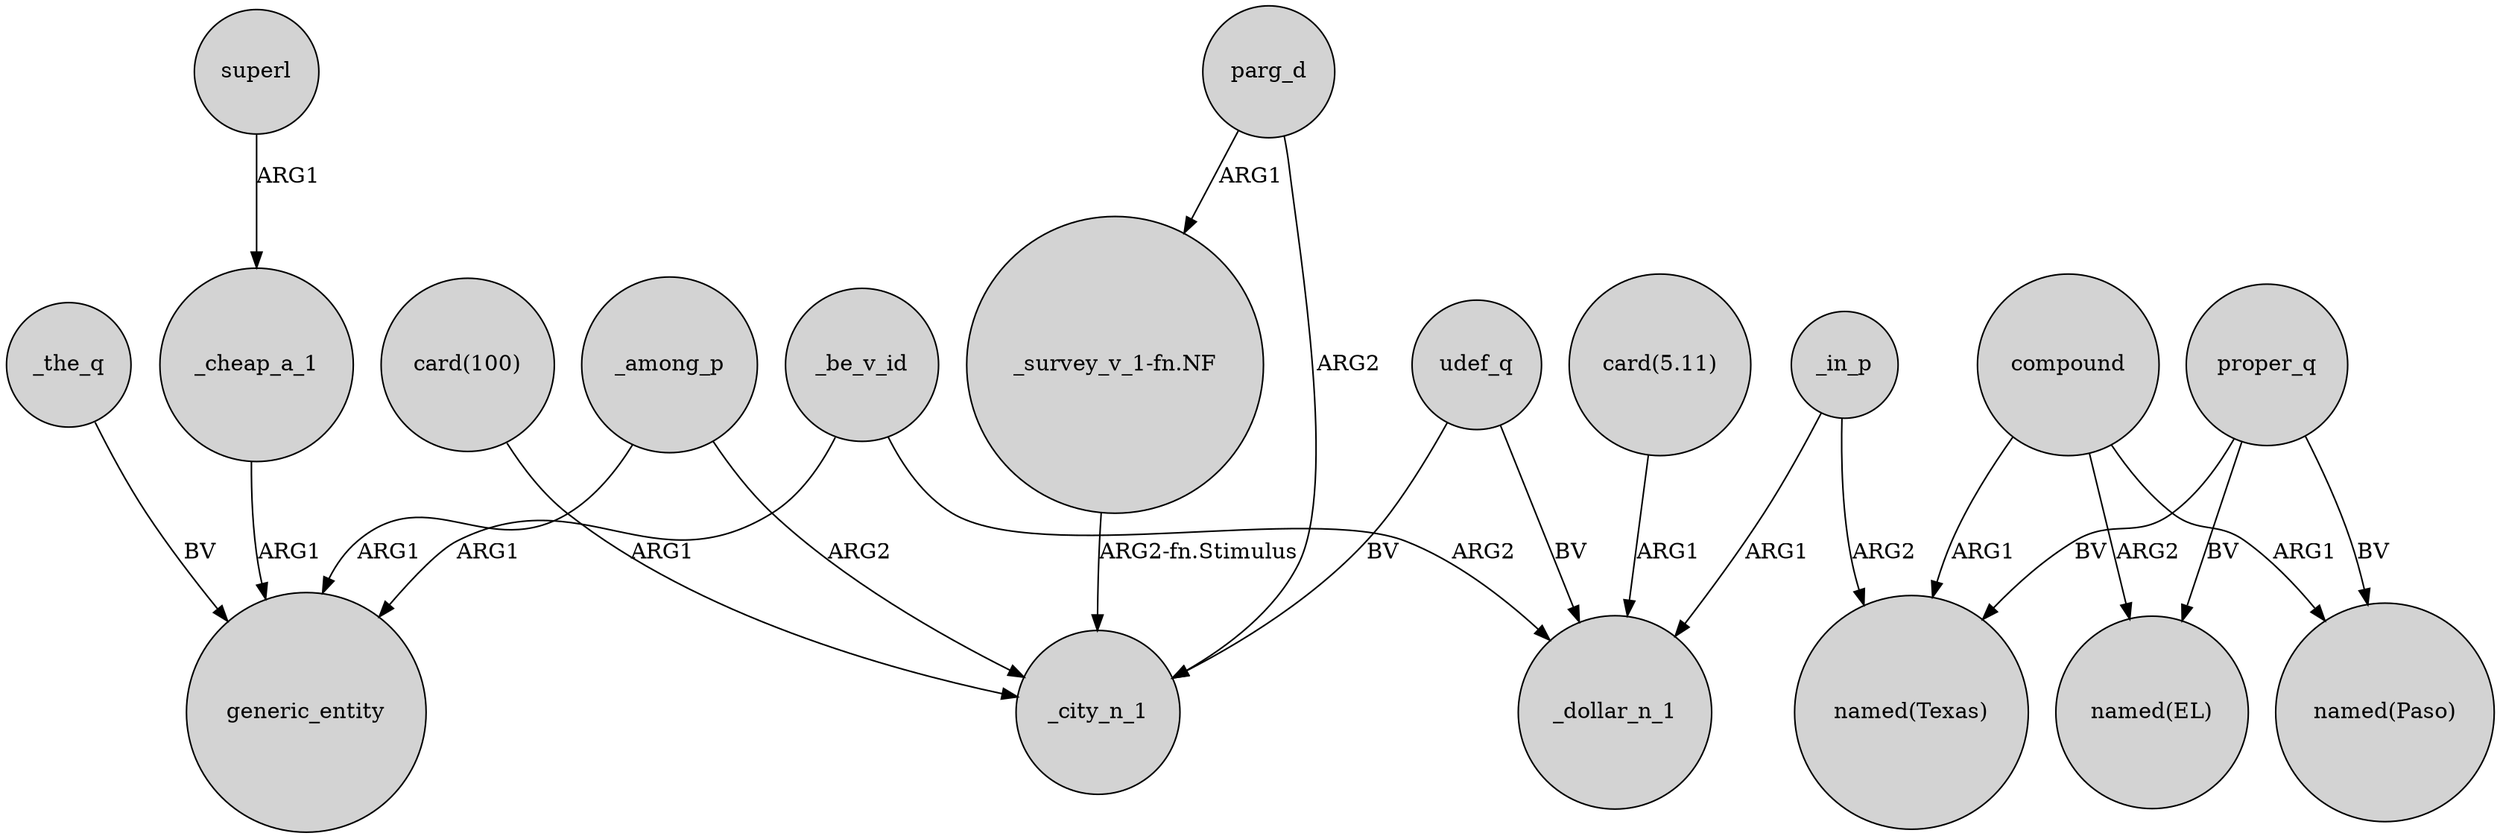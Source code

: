digraph {
	node [shape=circle style=filled]
	_the_q -> generic_entity [label=BV]
	compound -> "named(Texas)" [label=ARG1]
	proper_q -> "named(EL)" [label=BV]
	_cheap_a_1 -> generic_entity [label=ARG1]
	superl -> _cheap_a_1 [label=ARG1]
	_be_v_id -> generic_entity [label=ARG1]
	proper_q -> "named(Paso)" [label=BV]
	parg_d -> "_survey_v_1-fn.NF" [label=ARG1]
	udef_q -> _city_n_1 [label=BV]
	_among_p -> _city_n_1 [label=ARG2]
	"card(5.11)" -> _dollar_n_1 [label=ARG1]
	proper_q -> "named(Texas)" [label=BV]
	_be_v_id -> _dollar_n_1 [label=ARG2]
	_among_p -> generic_entity [label=ARG1]
	"card(100)" -> _city_n_1 [label=ARG1]
	_in_p -> "named(Texas)" [label=ARG2]
	compound -> "named(EL)" [label=ARG2]
	_in_p -> _dollar_n_1 [label=ARG1]
	compound -> "named(Paso)" [label=ARG1]
	"_survey_v_1-fn.NF" -> _city_n_1 [label="ARG2-fn.Stimulus"]
	parg_d -> _city_n_1 [label=ARG2]
	udef_q -> _dollar_n_1 [label=BV]
}

